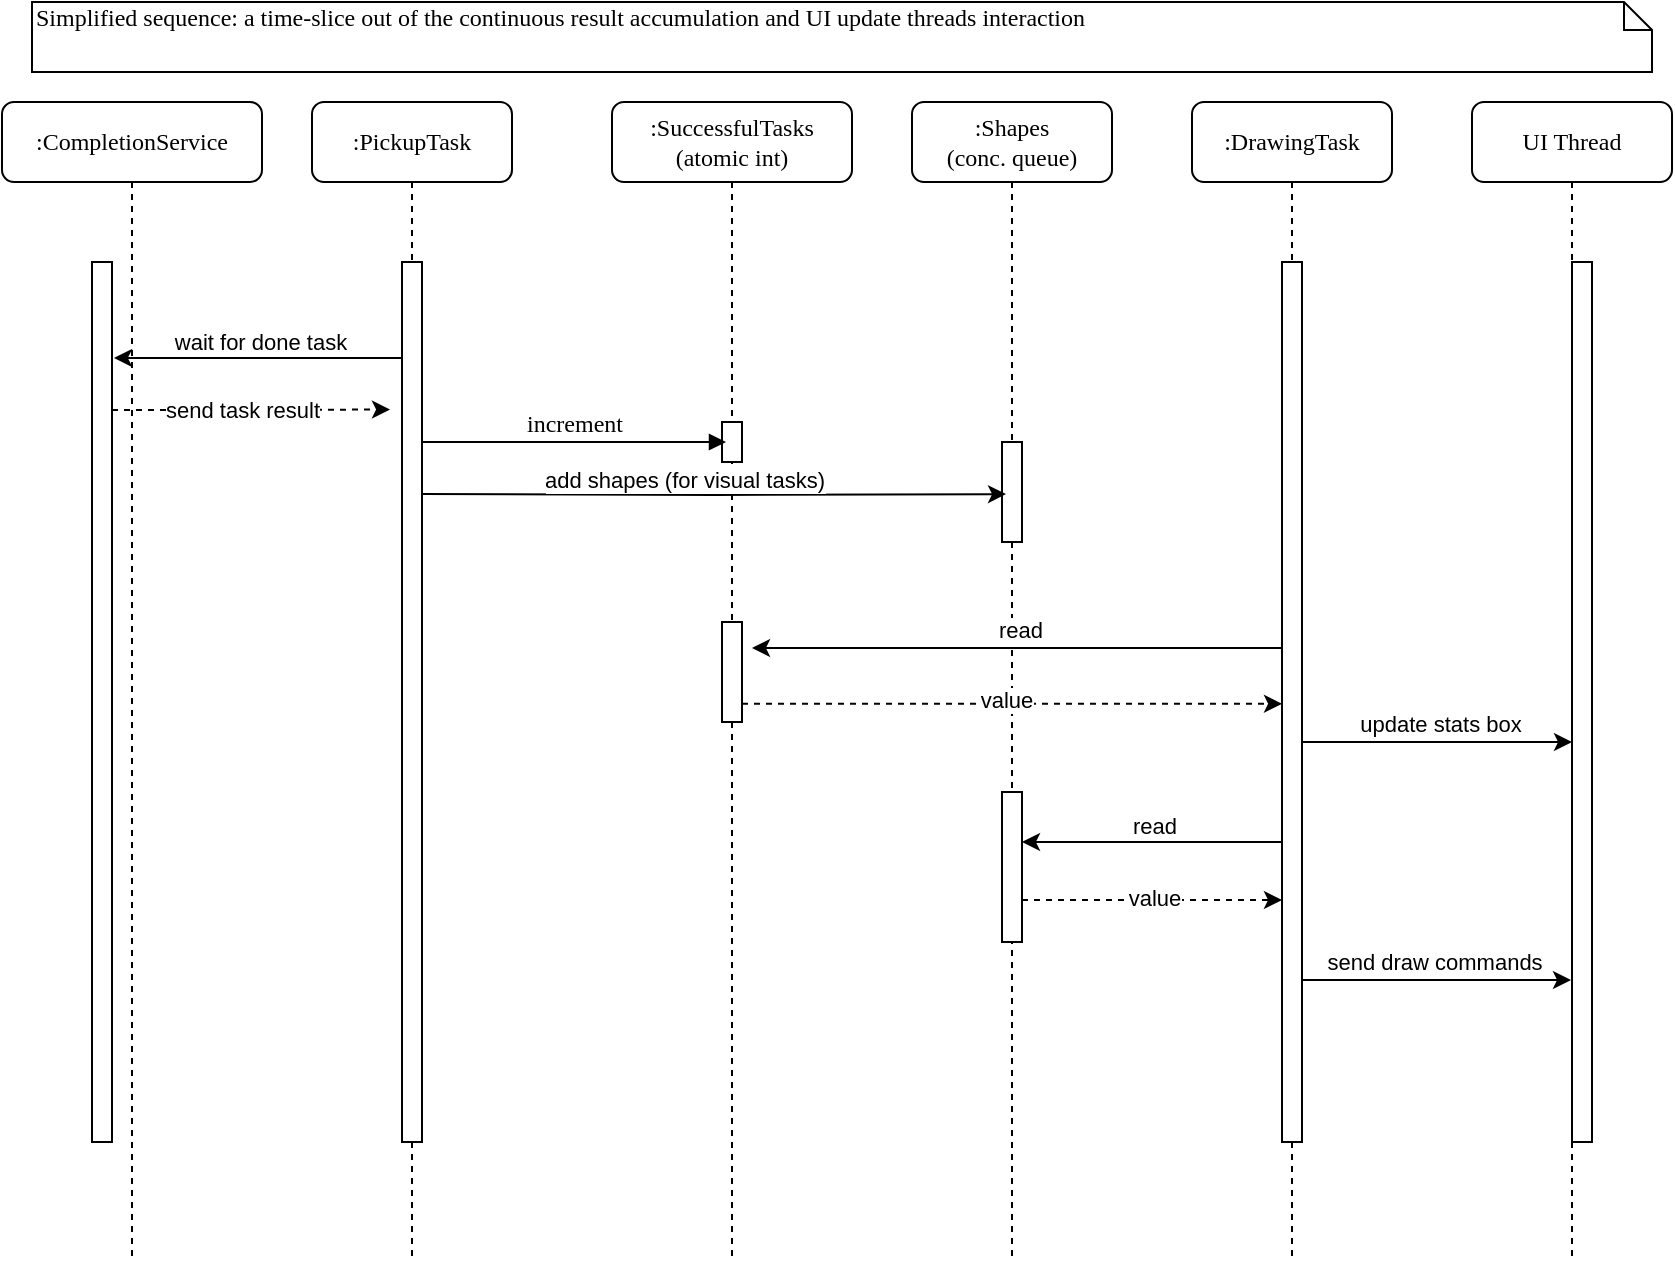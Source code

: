<mxfile version="22.0.3" type="device">
  <diagram name="Page-1" id="13e1069c-82ec-6db2-03f1-153e76fe0fe0">
    <mxGraphModel dx="954" dy="772" grid="1" gridSize="10" guides="1" tooltips="1" connect="1" arrows="1" fold="1" page="1" pageScale="1" pageWidth="1100" pageHeight="850" background="none" math="0" shadow="0">
      <root>
        <mxCell id="0" />
        <mxCell id="1" parent="0" />
        <mxCell id="7baba1c4bc27f4b0-2" value=":PickupTask" style="shape=umlLifeline;perimeter=lifelinePerimeter;whiteSpace=wrap;html=1;container=1;collapsible=0;recursiveResize=0;outlineConnect=0;rounded=1;shadow=0;comic=0;labelBackgroundColor=none;strokeWidth=1;fontFamily=Verdana;fontSize=12;align=center;" parent="1" vertex="1">
          <mxGeometry x="240" y="80" width="100" height="580" as="geometry" />
        </mxCell>
        <mxCell id="7baba1c4bc27f4b0-10" value="" style="html=1;points=[];perimeter=orthogonalPerimeter;rounded=0;shadow=0;comic=0;labelBackgroundColor=none;strokeWidth=1;fontFamily=Verdana;fontSize=12;align=center;" parent="7baba1c4bc27f4b0-2" vertex="1">
          <mxGeometry x="45" y="80" width="10" height="440" as="geometry" />
        </mxCell>
        <mxCell id="7baba1c4bc27f4b0-3" value="&lt;div&gt;:SuccessfulTasks&lt;/div&gt;&lt;div&gt;(atomic int)&lt;br&gt;&lt;/div&gt;" style="shape=umlLifeline;perimeter=lifelinePerimeter;whiteSpace=wrap;html=1;container=1;collapsible=0;recursiveResize=0;outlineConnect=0;rounded=1;shadow=0;comic=0;labelBackgroundColor=none;strokeWidth=1;fontFamily=Verdana;fontSize=12;align=center;" parent="1" vertex="1">
          <mxGeometry x="390" y="80" width="120" height="580" as="geometry" />
        </mxCell>
        <mxCell id="7baba1c4bc27f4b0-13" value="" style="html=1;points=[];perimeter=orthogonalPerimeter;rounded=0;shadow=0;comic=0;labelBackgroundColor=none;strokeWidth=1;fontFamily=Verdana;fontSize=12;align=center;" parent="7baba1c4bc27f4b0-3" vertex="1">
          <mxGeometry x="55" y="160" width="10" height="20" as="geometry" />
        </mxCell>
        <mxCell id="PAR7siRFz0wEC8x9-VPq-7" value="" style="html=1;points=[];perimeter=orthogonalPerimeter;rounded=0;shadow=0;comic=0;labelBackgroundColor=none;strokeWidth=1;fontFamily=Verdana;fontSize=12;align=center;" vertex="1" parent="7baba1c4bc27f4b0-3">
          <mxGeometry x="55" y="260" width="10" height="50" as="geometry" />
        </mxCell>
        <mxCell id="7baba1c4bc27f4b0-4" value="&lt;div&gt;:Shapes&lt;/div&gt;&lt;div&gt;(conc. queue)&lt;br&gt;&lt;/div&gt;" style="shape=umlLifeline;perimeter=lifelinePerimeter;whiteSpace=wrap;html=1;container=1;collapsible=0;recursiveResize=0;outlineConnect=0;rounded=1;shadow=0;comic=0;labelBackgroundColor=none;strokeWidth=1;fontFamily=Verdana;fontSize=12;align=center;" parent="1" vertex="1">
          <mxGeometry x="540" y="80" width="100" height="580" as="geometry" />
        </mxCell>
        <mxCell id="PAR7siRFz0wEC8x9-VPq-17" value="" style="html=1;points=[];perimeter=orthogonalPerimeter;rounded=0;shadow=0;comic=0;labelBackgroundColor=none;strokeWidth=1;fontFamily=Verdana;fontSize=12;align=center;" vertex="1" parent="7baba1c4bc27f4b0-4">
          <mxGeometry x="45" y="345" width="10" height="75" as="geometry" />
        </mxCell>
        <mxCell id="7baba1c4bc27f4b0-5" value=":DrawingTask" style="shape=umlLifeline;perimeter=lifelinePerimeter;whiteSpace=wrap;html=1;container=1;collapsible=0;recursiveResize=0;outlineConnect=0;rounded=1;shadow=0;comic=0;labelBackgroundColor=none;strokeWidth=1;fontFamily=Verdana;fontSize=12;align=center;" parent="1" vertex="1">
          <mxGeometry x="680" y="80" width="100" height="580" as="geometry" />
        </mxCell>
        <mxCell id="7baba1c4bc27f4b0-19" value="" style="html=1;points=[];perimeter=orthogonalPerimeter;rounded=0;shadow=0;comic=0;labelBackgroundColor=none;strokeWidth=1;fontFamily=Verdana;fontSize=12;align=center;" parent="7baba1c4bc27f4b0-5" vertex="1">
          <mxGeometry x="45" y="80" width="10" height="440" as="geometry" />
        </mxCell>
        <mxCell id="7baba1c4bc27f4b0-6" value="UI Thread" style="shape=umlLifeline;perimeter=lifelinePerimeter;whiteSpace=wrap;html=1;container=1;collapsible=0;recursiveResize=0;outlineConnect=0;rounded=1;shadow=0;comic=0;labelBackgroundColor=none;strokeWidth=1;fontFamily=Verdana;fontSize=12;align=center;" parent="1" vertex="1">
          <mxGeometry x="820" y="80" width="100" height="580" as="geometry" />
        </mxCell>
        <mxCell id="7baba1c4bc27f4b0-8" value="&lt;div&gt;:CompletionService&lt;/div&gt;" style="shape=umlLifeline;perimeter=lifelinePerimeter;whiteSpace=wrap;html=1;container=1;collapsible=0;recursiveResize=0;outlineConnect=0;rounded=1;shadow=0;comic=0;labelBackgroundColor=none;strokeWidth=1;fontFamily=Verdana;fontSize=12;align=center;" parent="1" vertex="1">
          <mxGeometry x="85" y="80" width="130" height="580" as="geometry" />
        </mxCell>
        <mxCell id="7baba1c4bc27f4b0-9" value="" style="html=1;points=[];perimeter=orthogonalPerimeter;rounded=0;shadow=0;comic=0;labelBackgroundColor=none;strokeWidth=1;fontFamily=Verdana;fontSize=12;align=center;" parent="7baba1c4bc27f4b0-8" vertex="1">
          <mxGeometry x="45" y="80" width="10" height="440" as="geometry" />
        </mxCell>
        <mxCell id="7baba1c4bc27f4b0-16" value="" style="html=1;points=[];perimeter=orthogonalPerimeter;rounded=0;shadow=0;comic=0;labelBackgroundColor=none;strokeWidth=1;fontFamily=Verdana;fontSize=12;align=center;" parent="1" vertex="1">
          <mxGeometry x="585" y="250" width="10" height="50" as="geometry" />
        </mxCell>
        <mxCell id="7baba1c4bc27f4b0-28" value="" style="html=1;points=[];perimeter=orthogonalPerimeter;rounded=0;shadow=0;comic=0;labelBackgroundColor=none;strokeWidth=1;fontFamily=Verdana;fontSize=12;align=center;" parent="1" vertex="1">
          <mxGeometry x="870" y="160" width="10" height="440" as="geometry" />
        </mxCell>
        <mxCell id="7baba1c4bc27f4b0-14" value="increment" style="html=1;verticalAlign=bottom;endArrow=block;entryX=0.2;entryY=0.5;labelBackgroundColor=none;fontFamily=Verdana;fontSize=12;edgeStyle=elbowEdgeStyle;elbow=vertical;entryDx=0;entryDy=0;entryPerimeter=0;" parent="1" target="7baba1c4bc27f4b0-13" edge="1">
          <mxGeometry relative="1" as="geometry">
            <mxPoint x="295" y="250" as="sourcePoint" />
            <mxPoint x="435" y="250" as="targetPoint" />
          </mxGeometry>
        </mxCell>
        <mxCell id="7baba1c4bc27f4b0-40" value="Simplified sequence: a time-slice out of the continuous result accumulation and UI update threads interaction" style="shape=note;whiteSpace=wrap;html=1;size=14;verticalAlign=top;align=left;spacingTop=-6;rounded=0;shadow=0;comic=0;labelBackgroundColor=none;strokeWidth=1;fontFamily=Verdana;fontSize=12" parent="1" vertex="1">
          <mxGeometry x="100" y="30" width="810" height="35" as="geometry" />
        </mxCell>
        <mxCell id="PAR7siRFz0wEC8x9-VPq-3" style="edgeStyle=orthogonalEdgeStyle;rounded=0;orthogonalLoop=1;jettySize=auto;html=1;entryX=0.2;entryY=0.417;entryDx=0;entryDy=0;entryPerimeter=0;" edge="1" parent="1">
          <mxGeometry relative="1" as="geometry">
            <mxPoint x="295" y="276" as="sourcePoint" />
            <mxPoint x="587" y="276.06" as="targetPoint" />
          </mxGeometry>
        </mxCell>
        <mxCell id="PAR7siRFz0wEC8x9-VPq-6" value="add shapes (for visual tasks)" style="edgeLabel;html=1;align=center;verticalAlign=middle;resizable=0;points=[];" vertex="1" connectable="0" parent="PAR7siRFz0wEC8x9-VPq-3">
          <mxGeometry x="-0.103" y="-1" relative="1" as="geometry">
            <mxPoint y="-9" as="offset" />
          </mxGeometry>
        </mxCell>
        <mxCell id="PAR7siRFz0wEC8x9-VPq-4" style="edgeStyle=orthogonalEdgeStyle;rounded=0;orthogonalLoop=1;jettySize=auto;html=1;entryX=-0.6;entryY=0.178;entryDx=0;entryDy=0;entryPerimeter=0;dashed=1;" edge="1" parent="1">
          <mxGeometry relative="1" as="geometry">
            <mxPoint x="140" y="234" as="sourcePoint" />
            <mxPoint x="279" y="233.76" as="targetPoint" />
            <Array as="points">
              <mxPoint x="180" y="234" />
              <mxPoint x="180" y="234" />
            </Array>
          </mxGeometry>
        </mxCell>
        <mxCell id="PAR7siRFz0wEC8x9-VPq-5" value="send task result" style="edgeLabel;html=1;align=center;verticalAlign=middle;resizable=0;points=[];" vertex="1" connectable="0" parent="PAR7siRFz0wEC8x9-VPq-4">
          <mxGeometry x="-0.071" relative="1" as="geometry">
            <mxPoint as="offset" />
          </mxGeometry>
        </mxCell>
        <mxCell id="PAR7siRFz0wEC8x9-VPq-8" style="edgeStyle=orthogonalEdgeStyle;rounded=0;orthogonalLoop=1;jettySize=auto;html=1;entryX=1.5;entryY=0.26;entryDx=0;entryDy=0;entryPerimeter=0;" edge="1" parent="1" source="7baba1c4bc27f4b0-19" target="PAR7siRFz0wEC8x9-VPq-7">
          <mxGeometry relative="1" as="geometry">
            <Array as="points">
              <mxPoint x="660" y="353" />
              <mxPoint x="660" y="353" />
            </Array>
          </mxGeometry>
        </mxCell>
        <mxCell id="PAR7siRFz0wEC8x9-VPq-9" value="&lt;div&gt;read&lt;/div&gt;" style="edgeLabel;html=1;align=center;verticalAlign=middle;resizable=0;points=[];" vertex="1" connectable="0" parent="PAR7siRFz0wEC8x9-VPq-8">
          <mxGeometry x="-0.011" relative="1" as="geometry">
            <mxPoint y="-9" as="offset" />
          </mxGeometry>
        </mxCell>
        <mxCell id="PAR7siRFz0wEC8x9-VPq-10" style="edgeStyle=orthogonalEdgeStyle;rounded=0;orthogonalLoop=1;jettySize=auto;html=1;entryX=0;entryY=0.502;entryDx=0;entryDy=0;entryPerimeter=0;dashed=1;" edge="1" parent="1" source="PAR7siRFz0wEC8x9-VPq-7" target="7baba1c4bc27f4b0-19">
          <mxGeometry relative="1" as="geometry">
            <Array as="points">
              <mxPoint x="590" y="380" />
            </Array>
          </mxGeometry>
        </mxCell>
        <mxCell id="PAR7siRFz0wEC8x9-VPq-11" value="value" style="edgeLabel;html=1;align=center;verticalAlign=middle;resizable=0;points=[];" vertex="1" connectable="0" parent="PAR7siRFz0wEC8x9-VPq-10">
          <mxGeometry x="-0.022" y="2" relative="1" as="geometry">
            <mxPoint as="offset" />
          </mxGeometry>
        </mxCell>
        <mxCell id="PAR7siRFz0wEC8x9-VPq-13" style="edgeStyle=orthogonalEdgeStyle;rounded=0;orthogonalLoop=1;jettySize=auto;html=1;entryX=1.1;entryY=0.109;entryDx=0;entryDy=0;entryPerimeter=0;" edge="1" parent="1" source="7baba1c4bc27f4b0-10" target="7baba1c4bc27f4b0-9">
          <mxGeometry relative="1" as="geometry">
            <Array as="points">
              <mxPoint x="250" y="208" />
              <mxPoint x="250" y="208" />
            </Array>
          </mxGeometry>
        </mxCell>
        <mxCell id="PAR7siRFz0wEC8x9-VPq-14" value="wait for done task" style="edgeLabel;html=1;align=center;verticalAlign=middle;resizable=0;points=[];" vertex="1" connectable="0" parent="PAR7siRFz0wEC8x9-VPq-13">
          <mxGeometry x="-0.014" y="-6" relative="1" as="geometry">
            <mxPoint y="-2" as="offset" />
          </mxGeometry>
        </mxCell>
        <mxCell id="PAR7siRFz0wEC8x9-VPq-15" style="edgeStyle=orthogonalEdgeStyle;rounded=0;orthogonalLoop=1;jettySize=auto;html=1;" edge="1" parent="1" source="7baba1c4bc27f4b0-19" target="7baba1c4bc27f4b0-28">
          <mxGeometry relative="1" as="geometry">
            <Array as="points">
              <mxPoint x="840" y="400" />
              <mxPoint x="840" y="400" />
            </Array>
          </mxGeometry>
        </mxCell>
        <mxCell id="PAR7siRFz0wEC8x9-VPq-16" value="update stats box" style="edgeLabel;html=1;align=center;verticalAlign=middle;resizable=0;points=[];" vertex="1" connectable="0" parent="PAR7siRFz0wEC8x9-VPq-15">
          <mxGeometry x="0.022" y="1" relative="1" as="geometry">
            <mxPoint y="-8" as="offset" />
          </mxGeometry>
        </mxCell>
        <mxCell id="PAR7siRFz0wEC8x9-VPq-18" style="edgeStyle=orthogonalEdgeStyle;rounded=0;orthogonalLoop=1;jettySize=auto;html=1;" edge="1" parent="1" source="7baba1c4bc27f4b0-19" target="PAR7siRFz0wEC8x9-VPq-17">
          <mxGeometry relative="1" as="geometry">
            <Array as="points">
              <mxPoint x="690" y="450" />
              <mxPoint x="690" y="450" />
            </Array>
          </mxGeometry>
        </mxCell>
        <mxCell id="PAR7siRFz0wEC8x9-VPq-19" value="read" style="edgeLabel;html=1;align=center;verticalAlign=middle;resizable=0;points=[];" vertex="1" connectable="0" parent="PAR7siRFz0wEC8x9-VPq-18">
          <mxGeometry x="-0.015" y="-2" relative="1" as="geometry">
            <mxPoint y="-6" as="offset" />
          </mxGeometry>
        </mxCell>
        <mxCell id="PAR7siRFz0wEC8x9-VPq-20" style="edgeStyle=orthogonalEdgeStyle;rounded=0;orthogonalLoop=1;jettySize=auto;html=1;entryX=0;entryY=0.725;entryDx=0;entryDy=0;entryPerimeter=0;dashed=1;" edge="1" parent="1" source="PAR7siRFz0wEC8x9-VPq-17" target="7baba1c4bc27f4b0-19">
          <mxGeometry relative="1" as="geometry">
            <Array as="points">
              <mxPoint x="630" y="479" />
              <mxPoint x="630" y="479" />
            </Array>
          </mxGeometry>
        </mxCell>
        <mxCell id="PAR7siRFz0wEC8x9-VPq-21" value="value" style="edgeLabel;html=1;align=center;verticalAlign=middle;resizable=0;points=[];" vertex="1" connectable="0" parent="PAR7siRFz0wEC8x9-VPq-20">
          <mxGeometry x="0.015" y="-3" relative="1" as="geometry">
            <mxPoint y="-4" as="offset" />
          </mxGeometry>
        </mxCell>
        <mxCell id="PAR7siRFz0wEC8x9-VPq-22" style="edgeStyle=orthogonalEdgeStyle;rounded=0;orthogonalLoop=1;jettySize=auto;html=1;" edge="1" parent="1">
          <mxGeometry relative="1" as="geometry">
            <mxPoint x="735" y="519" as="sourcePoint" />
            <mxPoint x="869.5" y="519" as="targetPoint" />
            <Array as="points">
              <mxPoint x="760" y="519" />
              <mxPoint x="760" y="519" />
            </Array>
          </mxGeometry>
        </mxCell>
        <mxCell id="PAR7siRFz0wEC8x9-VPq-23" value="send draw commands" style="edgeLabel;html=1;align=center;verticalAlign=middle;resizable=0;points=[];" vertex="1" connectable="0" parent="PAR7siRFz0wEC8x9-VPq-22">
          <mxGeometry x="-0.019" y="2" relative="1" as="geometry">
            <mxPoint y="-7" as="offset" />
          </mxGeometry>
        </mxCell>
      </root>
    </mxGraphModel>
  </diagram>
</mxfile>
